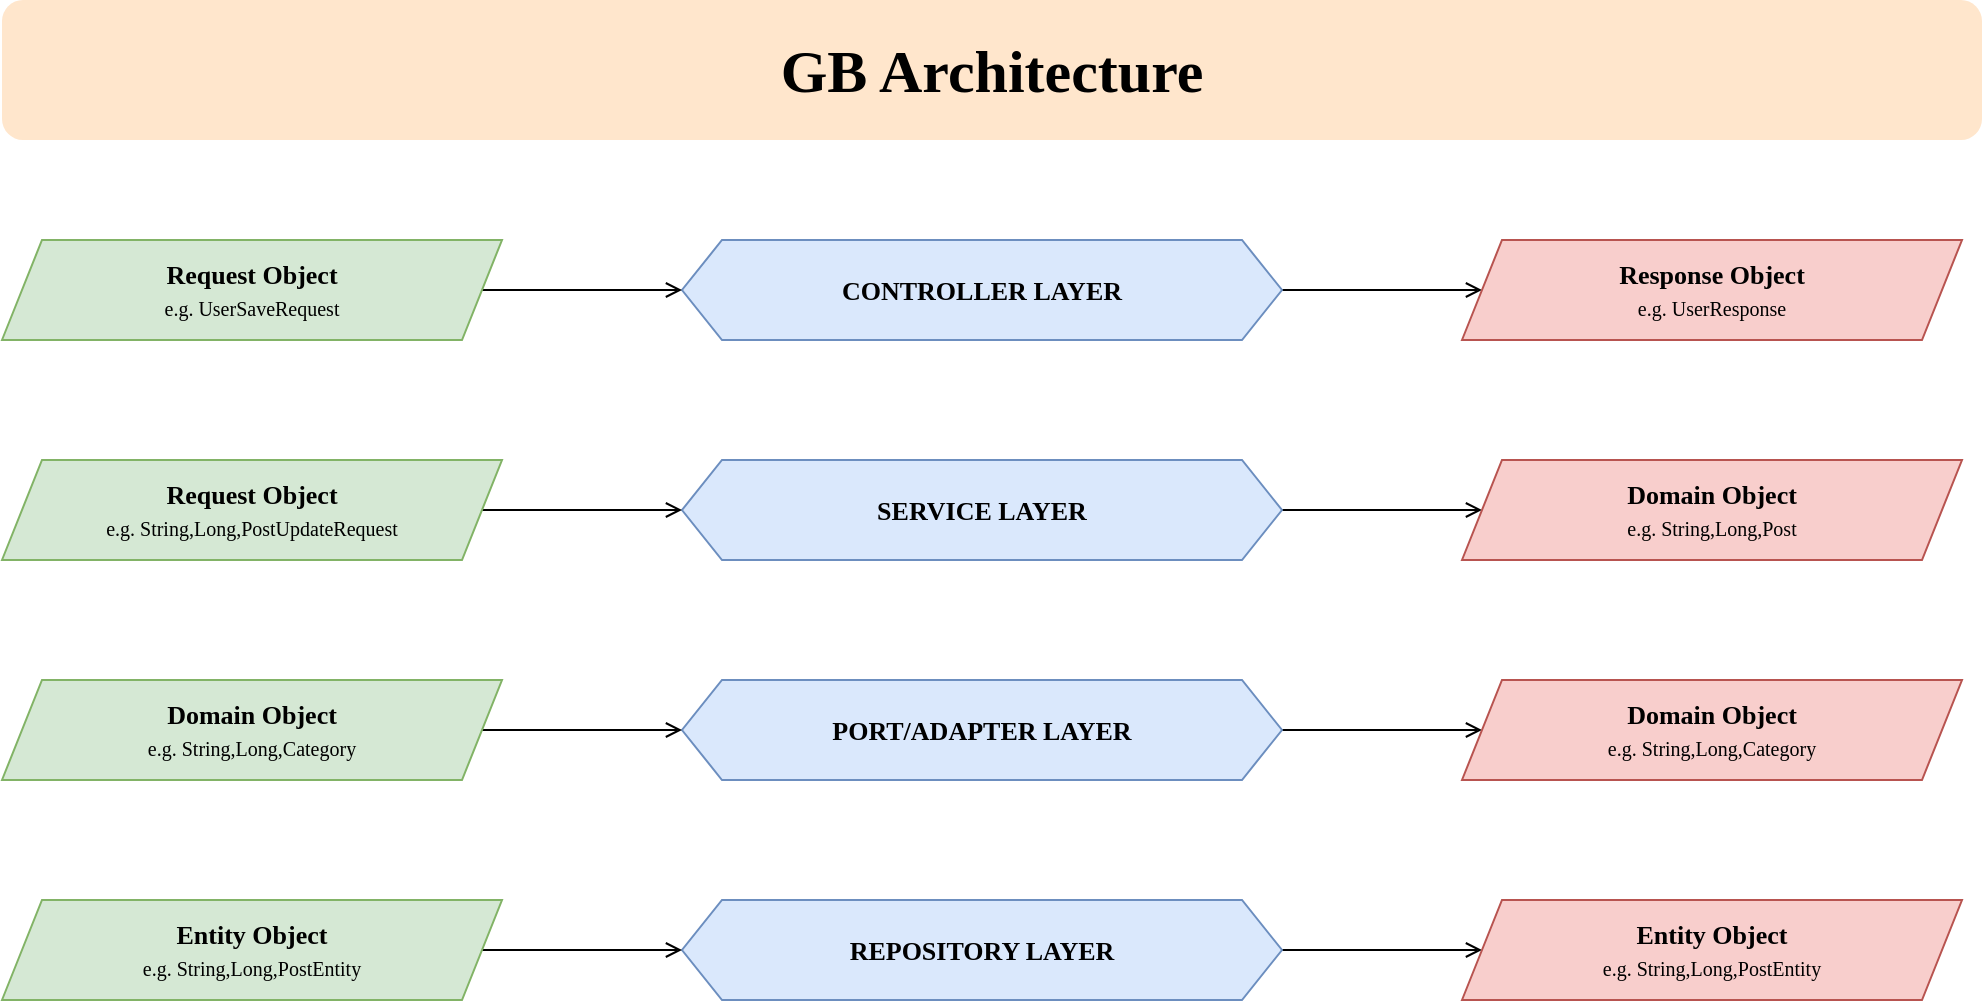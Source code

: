 <mxfile version="21.7.5" type="device">
  <diagram id="s0a64zRAVUHj5mGzW0cH" name="Page-1">
    <mxGraphModel dx="1942" dy="667" grid="1" gridSize="10" guides="1" tooltips="1" connect="1" arrows="1" fold="1" page="1" pageScale="1" pageWidth="850" pageHeight="1100" math="0" shadow="0">
      <root>
        <mxCell id="0" />
        <mxCell id="1" parent="0" />
        <mxCell id="5-AeLMVp6fQkeemDbT-c-1" style="edgeStyle=orthogonalEdgeStyle;rounded=0;orthogonalLoop=1;jettySize=auto;html=1;exitX=1;exitY=0.5;exitDx=0;exitDy=0;endArrow=open;endFill=0;fontSize=13;" parent="1" source="5-AeLMVp6fQkeemDbT-c-2" target="5-AeLMVp6fQkeemDbT-c-5" edge="1">
          <mxGeometry relative="1" as="geometry" />
        </mxCell>
        <mxCell id="5-AeLMVp6fQkeemDbT-c-2" value="&lt;font face=&quot;SF Mono&quot; style=&quot;font-size: 13px;&quot;&gt;&lt;b style=&quot;font-size: 13px;&quot;&gt;CONTROLLER LAYER&lt;/b&gt;&lt;/font&gt;" style="shape=hexagon;perimeter=hexagonPerimeter2;whiteSpace=wrap;html=1;fixedSize=1;fillColor=#dae8fc;strokeColor=#6c8ebf;fontSize=13;" parent="1" vertex="1">
          <mxGeometry x="310" y="230" width="300" height="50" as="geometry" />
        </mxCell>
        <mxCell id="5-AeLMVp6fQkeemDbT-c-3" style="edgeStyle=orthogonalEdgeStyle;rounded=0;orthogonalLoop=1;jettySize=auto;html=1;exitX=1;exitY=0.5;exitDx=0;exitDy=0;entryX=0;entryY=0.5;entryDx=0;entryDy=0;endArrow=open;endFill=0;fontSize=13;" parent="1" source="5-AeLMVp6fQkeemDbT-c-4" target="5-AeLMVp6fQkeemDbT-c-2" edge="1">
          <mxGeometry relative="1" as="geometry" />
        </mxCell>
        <mxCell id="5-AeLMVp6fQkeemDbT-c-4" value="&lt;font face=&quot;SF Mono&quot; style=&quot;font-size: 13px&quot;&gt;&lt;b style=&quot;font-size: 13px&quot;&gt;Request Object&lt;br&gt;&lt;/b&gt;&lt;/font&gt;&lt;font face=&quot;SF Mono&quot; style=&quot;font-size: 10px&quot;&gt;e.g. UserSaveRequest&lt;/font&gt;&lt;font face=&quot;SF Mono&quot; style=&quot;font-size: 13px&quot;&gt;&lt;br style=&quot;font-size: 13px&quot;&gt;&lt;/font&gt;" style="shape=parallelogram;perimeter=parallelogramPerimeter;whiteSpace=wrap;html=1;fixedSize=1;fillColor=#d5e8d4;strokeColor=#82b366;fontSize=13;" parent="1" vertex="1">
          <mxGeometry x="-30" y="230" width="250" height="50" as="geometry" />
        </mxCell>
        <mxCell id="5-AeLMVp6fQkeemDbT-c-5" value="&lt;font face=&quot;SF Mono&quot; style=&quot;font-size: 13px&quot;&gt;&lt;b style=&quot;font-size: 13px&quot;&gt;Response&amp;nbsp;&lt;/b&gt;&lt;/font&gt;&lt;span style=&quot;font-family: &amp;quot;sf mono&amp;quot; ; font-size: 13px&quot;&gt;&lt;b style=&quot;font-size: 13px&quot;&gt;Object&lt;br&gt;&lt;/b&gt;&lt;/span&gt;&lt;span style=&quot;font-family: &amp;quot;sf mono&amp;quot; ; font-size: 10px&quot;&gt;e.g. UserResponse&lt;/span&gt;&lt;span style=&quot;font-family: &amp;quot;sf mono&amp;quot; ; font-size: 13px&quot;&gt;&lt;br style=&quot;font-size: 13px&quot;&gt;&lt;/span&gt;" style="shape=parallelogram;perimeter=parallelogramPerimeter;whiteSpace=wrap;html=1;fixedSize=1;fillColor=#f8cecc;strokeColor=#b85450;fontSize=13;" parent="1" vertex="1">
          <mxGeometry x="700" y="230" width="250" height="50" as="geometry" />
        </mxCell>
        <mxCell id="5-AeLMVp6fQkeemDbT-c-6" style="edgeStyle=orthogonalEdgeStyle;rounded=0;orthogonalLoop=1;jettySize=auto;html=1;exitX=1;exitY=0.5;exitDx=0;exitDy=0;endArrow=open;endFill=0;fontSize=13;" parent="1" source="5-AeLMVp6fQkeemDbT-c-7" target="5-AeLMVp6fQkeemDbT-c-10" edge="1">
          <mxGeometry relative="1" as="geometry" />
        </mxCell>
        <mxCell id="5-AeLMVp6fQkeemDbT-c-7" value="&lt;font face=&quot;SF Mono&quot; style=&quot;font-size: 13px;&quot;&gt;SERVICE LAYER&lt;/font&gt;" style="shape=hexagon;perimeter=hexagonPerimeter2;whiteSpace=wrap;html=1;fixedSize=1;fillColor=#dae8fc;strokeColor=#6c8ebf;fontStyle=1;fontSize=13;" parent="1" vertex="1">
          <mxGeometry x="310" y="340" width="300" height="50" as="geometry" />
        </mxCell>
        <mxCell id="5-AeLMVp6fQkeemDbT-c-8" style="edgeStyle=orthogonalEdgeStyle;rounded=0;orthogonalLoop=1;jettySize=auto;html=1;exitX=1;exitY=0.5;exitDx=0;exitDy=0;entryX=0;entryY=0.5;entryDx=0;entryDy=0;endArrow=open;endFill=0;fontSize=13;" parent="1" source="5-AeLMVp6fQkeemDbT-c-9" target="5-AeLMVp6fQkeemDbT-c-7" edge="1">
          <mxGeometry relative="1" as="geometry" />
        </mxCell>
        <mxCell id="5-AeLMVp6fQkeemDbT-c-9" value="&lt;font face=&quot;SF Mono&quot; style=&quot;font-size: 13px&quot;&gt;Request Object&lt;br&gt;&lt;/font&gt;&lt;span style=&quot;font-family: &amp;quot;sf mono&amp;quot; ; font-size: 10px ; font-weight: 400&quot;&gt;e.g. String,Long,PostUpdateRequest&lt;/span&gt;&lt;font face=&quot;SF Mono&quot; style=&quot;font-size: 13px&quot;&gt;&lt;br style=&quot;font-size: 13px&quot;&gt;&lt;/font&gt;" style="shape=parallelogram;perimeter=parallelogramPerimeter;whiteSpace=wrap;html=1;fixedSize=1;fillColor=#d5e8d4;strokeColor=#82b366;fontStyle=1;fontSize=13;" parent="1" vertex="1">
          <mxGeometry x="-30" y="340" width="250" height="50" as="geometry" />
        </mxCell>
        <mxCell id="5-AeLMVp6fQkeemDbT-c-10" value="&lt;font face=&quot;SF Mono&quot; style=&quot;font-size: 13px&quot;&gt;Domain&amp;nbsp;&lt;/font&gt;&lt;span style=&quot;font-family: &amp;quot;sf mono&amp;quot; ; font-size: 13px&quot;&gt;Object&lt;br&gt;&lt;/span&gt;&lt;span style=&quot;font-family: &amp;quot;sf mono&amp;quot; ; font-size: 10px ; font-weight: 400&quot;&gt;e.g. String,Long,Post&lt;/span&gt;&lt;span style=&quot;font-family: &amp;quot;sf mono&amp;quot; ; font-size: 13px&quot;&gt;&lt;br style=&quot;font-size: 13px&quot;&gt;&lt;/span&gt;" style="shape=parallelogram;perimeter=parallelogramPerimeter;whiteSpace=wrap;html=1;fixedSize=1;fillColor=#f8cecc;strokeColor=#b85450;fontStyle=1;fontSize=13;" parent="1" vertex="1">
          <mxGeometry x="700" y="340" width="250" height="50" as="geometry" />
        </mxCell>
        <mxCell id="5-AeLMVp6fQkeemDbT-c-11" style="edgeStyle=orthogonalEdgeStyle;rounded=0;orthogonalLoop=1;jettySize=auto;html=1;exitX=1;exitY=0.5;exitDx=0;exitDy=0;endArrow=open;endFill=0;fontSize=13;" parent="1" source="5-AeLMVp6fQkeemDbT-c-12" target="5-AeLMVp6fQkeemDbT-c-15" edge="1">
          <mxGeometry relative="1" as="geometry" />
        </mxCell>
        <mxCell id="5-AeLMVp6fQkeemDbT-c-12" value="&lt;font face=&quot;SF Mono&quot; style=&quot;font-size: 13px;&quot;&gt;PORT/ADAPTER LAYER&lt;/font&gt;" style="shape=hexagon;perimeter=hexagonPerimeter2;whiteSpace=wrap;html=1;fixedSize=1;fillColor=#dae8fc;strokeColor=#6c8ebf;fontStyle=1;fontSize=13;" parent="1" vertex="1">
          <mxGeometry x="310" y="450" width="300" height="50" as="geometry" />
        </mxCell>
        <mxCell id="5-AeLMVp6fQkeemDbT-c-13" style="edgeStyle=orthogonalEdgeStyle;rounded=0;orthogonalLoop=1;jettySize=auto;html=1;exitX=1;exitY=0.5;exitDx=0;exitDy=0;entryX=0;entryY=0.5;entryDx=0;entryDy=0;endArrow=open;endFill=0;fontSize=13;" parent="1" source="5-AeLMVp6fQkeemDbT-c-14" target="5-AeLMVp6fQkeemDbT-c-12" edge="1">
          <mxGeometry relative="1" as="geometry" />
        </mxCell>
        <mxCell id="5-AeLMVp6fQkeemDbT-c-14" value="&lt;font face=&quot;SF Mono&quot; style=&quot;font-size: 13px&quot;&gt;Domain Object&lt;br&gt;&lt;/font&gt;&lt;span style=&quot;font-family: &amp;quot;sf mono&amp;quot; ; font-size: 10px ; font-weight: 400&quot;&gt;e.g. String,Long,Category&lt;/span&gt;&lt;font face=&quot;SF Mono&quot; style=&quot;font-size: 13px&quot;&gt;&lt;br style=&quot;font-size: 13px&quot;&gt;&lt;/font&gt;" style="shape=parallelogram;perimeter=parallelogramPerimeter;whiteSpace=wrap;html=1;fixedSize=1;fillColor=#d5e8d4;strokeColor=#82b366;fontStyle=1;fontSize=13;" parent="1" vertex="1">
          <mxGeometry x="-30" y="450" width="250" height="50" as="geometry" />
        </mxCell>
        <mxCell id="5-AeLMVp6fQkeemDbT-c-15" value="&lt;span style=&quot;font-family: &amp;quot;sf mono&amp;quot; ; font-size: 13px&quot;&gt;Domain&lt;/span&gt;&lt;font face=&quot;SF Mono&quot; style=&quot;font-size: 13px&quot;&gt;&amp;nbsp;&lt;/font&gt;&lt;span style=&quot;font-family: &amp;quot;sf mono&amp;quot; ; font-size: 13px&quot;&gt;Object&lt;br&gt;&lt;/span&gt;&lt;span style=&quot;font-family: &amp;quot;sf mono&amp;quot; ; font-size: 10px ; font-weight: 400&quot;&gt;e.g. String,Long,Category&lt;/span&gt;&lt;span style=&quot;font-family: &amp;quot;sf mono&amp;quot; ; font-size: 13px&quot;&gt;&lt;br style=&quot;font-size: 13px&quot;&gt;&lt;/span&gt;" style="shape=parallelogram;perimeter=parallelogramPerimeter;whiteSpace=wrap;html=1;fixedSize=1;fillColor=#f8cecc;strokeColor=#b85450;fontStyle=1;fontSize=13;" parent="1" vertex="1">
          <mxGeometry x="700" y="450" width="250" height="50" as="geometry" />
        </mxCell>
        <mxCell id="5-AeLMVp6fQkeemDbT-c-16" value="GB Architecture" style="rounded=1;whiteSpace=wrap;html=1;fontSize=30;fillColor=#ffe6cc;strokeColor=none;fontFamily=SF Mono;fontStyle=1" parent="1" vertex="1">
          <mxGeometry x="-30" y="110" width="990" height="70" as="geometry" />
        </mxCell>
        <mxCell id="zkVZLlxHFPqB-0-bLCTD-1" style="edgeStyle=orthogonalEdgeStyle;rounded=0;orthogonalLoop=1;jettySize=auto;html=1;exitX=1;exitY=0.5;exitDx=0;exitDy=0;endArrow=open;endFill=0;fontSize=13;" parent="1" source="zkVZLlxHFPqB-0-bLCTD-2" target="zkVZLlxHFPqB-0-bLCTD-5" edge="1">
          <mxGeometry relative="1" as="geometry" />
        </mxCell>
        <mxCell id="zkVZLlxHFPqB-0-bLCTD-2" value="&lt;font face=&quot;SF Mono&quot; style=&quot;font-size: 13px;&quot;&gt;REPOSITORY LAYER&lt;/font&gt;" style="shape=hexagon;perimeter=hexagonPerimeter2;whiteSpace=wrap;html=1;fixedSize=1;fillColor=#dae8fc;strokeColor=#6c8ebf;fontStyle=1;fontSize=13;" parent="1" vertex="1">
          <mxGeometry x="310" y="560" width="300" height="50" as="geometry" />
        </mxCell>
        <mxCell id="zkVZLlxHFPqB-0-bLCTD-3" style="edgeStyle=orthogonalEdgeStyle;rounded=0;orthogonalLoop=1;jettySize=auto;html=1;exitX=1;exitY=0.5;exitDx=0;exitDy=0;entryX=0;entryY=0.5;entryDx=0;entryDy=0;endArrow=open;endFill=0;fontSize=13;" parent="1" source="zkVZLlxHFPqB-0-bLCTD-4" target="zkVZLlxHFPqB-0-bLCTD-2" edge="1">
          <mxGeometry relative="1" as="geometry" />
        </mxCell>
        <mxCell id="zkVZLlxHFPqB-0-bLCTD-4" value="&lt;font face=&quot;SF Mono&quot; style=&quot;font-size: 13px&quot;&gt;Entity Object&lt;br&gt;&lt;/font&gt;&lt;span style=&quot;font-family: &amp;quot;sf mono&amp;quot; ; font-size: 10px ; font-weight: 400&quot;&gt;e.g. String,Long,PostEntity&lt;/span&gt;&lt;font face=&quot;SF Mono&quot; style=&quot;font-size: 13px&quot;&gt;&lt;br style=&quot;font-size: 13px&quot;&gt;&lt;/font&gt;" style="shape=parallelogram;perimeter=parallelogramPerimeter;whiteSpace=wrap;html=1;fixedSize=1;fillColor=#d5e8d4;strokeColor=#82b366;fontStyle=1;fontSize=13;" parent="1" vertex="1">
          <mxGeometry x="-30" y="560" width="250" height="50" as="geometry" />
        </mxCell>
        <mxCell id="zkVZLlxHFPqB-0-bLCTD-5" value="&lt;span style=&quot;font-family: &amp;quot;sf mono&amp;quot; ; font-size: 13px&quot;&gt;Entity&lt;/span&gt;&lt;font face=&quot;SF Mono&quot; style=&quot;font-size: 13px&quot;&gt;&amp;nbsp;&lt;/font&gt;&lt;span style=&quot;font-family: &amp;quot;sf mono&amp;quot; ; font-size: 13px&quot;&gt;Object&lt;br&gt;&lt;/span&gt;&lt;span style=&quot;font-family: &amp;quot;sf mono&amp;quot; ; font-size: 10px ; font-weight: 400&quot;&gt;e.g. String,Long,PostEntity&lt;/span&gt;&lt;span style=&quot;font-family: &amp;quot;sf mono&amp;quot; ; font-size: 13px&quot;&gt;&lt;br style=&quot;font-size: 13px&quot;&gt;&lt;/span&gt;" style="shape=parallelogram;perimeter=parallelogramPerimeter;whiteSpace=wrap;html=1;fixedSize=1;fillColor=#f8cecc;strokeColor=#b85450;fontStyle=1;fontSize=13;" parent="1" vertex="1">
          <mxGeometry x="700" y="560" width="250" height="50" as="geometry" />
        </mxCell>
      </root>
    </mxGraphModel>
  </diagram>
</mxfile>
